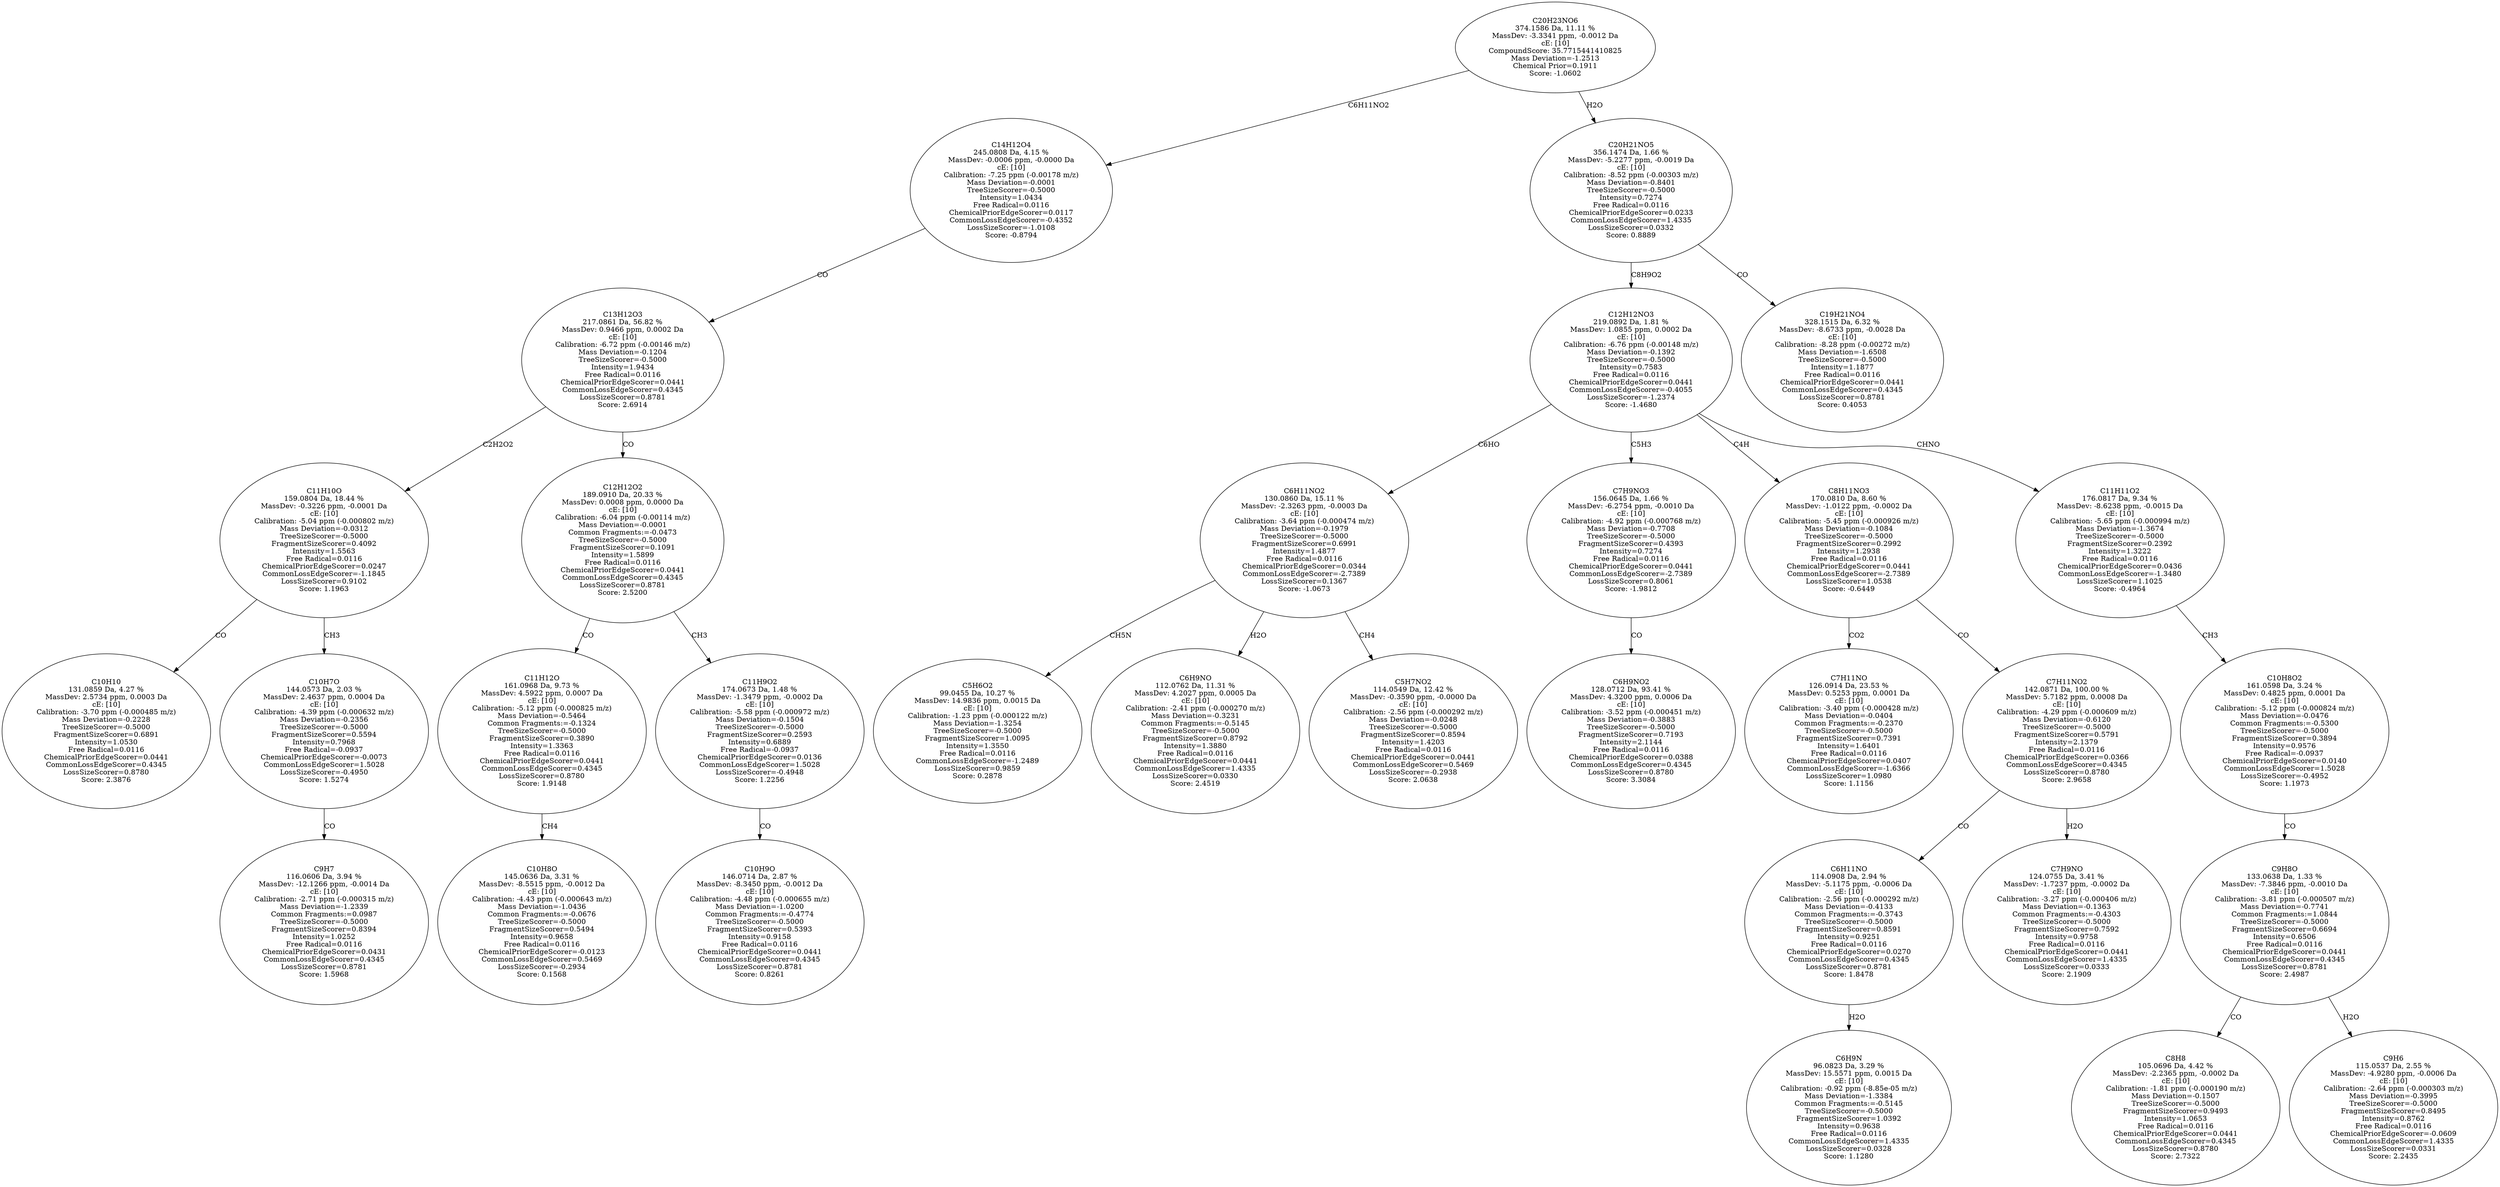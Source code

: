 strict digraph {
v1 [label="C10H10\n131.0859 Da, 4.27 %\nMassDev: 2.5734 ppm, 0.0003 Da\ncE: [10]\nCalibration: -3.70 ppm (-0.000485 m/z)\nMass Deviation=-0.2228\nTreeSizeScorer=-0.5000\nFragmentSizeScorer=0.6891\nIntensity=1.0530\nFree Radical=0.0116\nChemicalPriorEdgeScorer=0.0441\nCommonLossEdgeScorer=0.4345\nLossSizeScorer=0.8780\nScore: 2.3876"];
v2 [label="C9H7\n116.0606 Da, 3.94 %\nMassDev: -12.1266 ppm, -0.0014 Da\ncE: [10]\nCalibration: -2.71 ppm (-0.000315 m/z)\nMass Deviation=-1.2339\nCommon Fragments:=0.0987\nTreeSizeScorer=-0.5000\nFragmentSizeScorer=0.8394\nIntensity=1.0252\nFree Radical=0.0116\nChemicalPriorEdgeScorer=0.0431\nCommonLossEdgeScorer=0.4345\nLossSizeScorer=0.8781\nScore: 1.5968"];
v3 [label="C10H7O\n144.0573 Da, 2.03 %\nMassDev: 2.4637 ppm, 0.0004 Da\ncE: [10]\nCalibration: -4.39 ppm (-0.000632 m/z)\nMass Deviation=-0.2356\nTreeSizeScorer=-0.5000\nFragmentSizeScorer=0.5594\nIntensity=0.7968\nFree Radical=-0.0937\nChemicalPriorEdgeScorer=-0.0073\nCommonLossEdgeScorer=1.5028\nLossSizeScorer=-0.4950\nScore: 1.5274"];
v4 [label="C11H10O\n159.0804 Da, 18.44 %\nMassDev: -0.3226 ppm, -0.0001 Da\ncE: [10]\nCalibration: -5.04 ppm (-0.000802 m/z)\nMass Deviation=-0.0312\nTreeSizeScorer=-0.5000\nFragmentSizeScorer=0.4092\nIntensity=1.5563\nFree Radical=0.0116\nChemicalPriorEdgeScorer=0.0247\nCommonLossEdgeScorer=-1.1845\nLossSizeScorer=0.9102\nScore: 1.1963"];
v5 [label="C10H8O\n145.0636 Da, 3.31 %\nMassDev: -8.5515 ppm, -0.0012 Da\ncE: [10]\nCalibration: -4.43 ppm (-0.000643 m/z)\nMass Deviation=-1.0436\nCommon Fragments:=-0.0676\nTreeSizeScorer=-0.5000\nFragmentSizeScorer=0.5494\nIntensity=0.9658\nFree Radical=0.0116\nChemicalPriorEdgeScorer=-0.0123\nCommonLossEdgeScorer=0.5469\nLossSizeScorer=-0.2934\nScore: 0.1568"];
v6 [label="C11H12O\n161.0968 Da, 9.73 %\nMassDev: 4.5922 ppm, 0.0007 Da\ncE: [10]\nCalibration: -5.12 ppm (-0.000825 m/z)\nMass Deviation=-0.5464\nCommon Fragments:=-0.1324\nTreeSizeScorer=-0.5000\nFragmentSizeScorer=0.3890\nIntensity=1.3363\nFree Radical=0.0116\nChemicalPriorEdgeScorer=0.0441\nCommonLossEdgeScorer=0.4345\nLossSizeScorer=0.8780\nScore: 1.9148"];
v7 [label="C10H9O\n146.0714 Da, 2.87 %\nMassDev: -8.3450 ppm, -0.0012 Da\ncE: [10]\nCalibration: -4.48 ppm (-0.000655 m/z)\nMass Deviation=-1.0200\nCommon Fragments:=-0.4774\nTreeSizeScorer=-0.5000\nFragmentSizeScorer=0.5393\nIntensity=0.9158\nFree Radical=0.0116\nChemicalPriorEdgeScorer=0.0441\nCommonLossEdgeScorer=0.4345\nLossSizeScorer=0.8781\nScore: 0.8261"];
v8 [label="C11H9O2\n174.0673 Da, 1.48 %\nMassDev: -1.3479 ppm, -0.0002 Da\ncE: [10]\nCalibration: -5.58 ppm (-0.000972 m/z)\nMass Deviation=-0.1504\nTreeSizeScorer=-0.5000\nFragmentSizeScorer=0.2593\nIntensity=0.6889\nFree Radical=-0.0937\nChemicalPriorEdgeScorer=0.0136\nCommonLossEdgeScorer=1.5028\nLossSizeScorer=-0.4948\nScore: 1.2256"];
v9 [label="C12H12O2\n189.0910 Da, 20.33 %\nMassDev: 0.0008 ppm, 0.0000 Da\ncE: [10]\nCalibration: -6.04 ppm (-0.00114 m/z)\nMass Deviation=-0.0001\nCommon Fragments:=-0.0473\nTreeSizeScorer=-0.5000\nFragmentSizeScorer=0.1091\nIntensity=1.5899\nFree Radical=0.0116\nChemicalPriorEdgeScorer=0.0441\nCommonLossEdgeScorer=0.4345\nLossSizeScorer=0.8781\nScore: 2.5200"];
v10 [label="C13H12O3\n217.0861 Da, 56.82 %\nMassDev: 0.9466 ppm, 0.0002 Da\ncE: [10]\nCalibration: -6.72 ppm (-0.00146 m/z)\nMass Deviation=-0.1204\nTreeSizeScorer=-0.5000\nIntensity=1.9434\nFree Radical=0.0116\nChemicalPriorEdgeScorer=0.0441\nCommonLossEdgeScorer=0.4345\nLossSizeScorer=0.8781\nScore: 2.6914"];
v11 [label="C14H12O4\n245.0808 Da, 4.15 %\nMassDev: -0.0006 ppm, -0.0000 Da\ncE: [10]\nCalibration: -7.25 ppm (-0.00178 m/z)\nMass Deviation=-0.0001\nTreeSizeScorer=-0.5000\nIntensity=1.0434\nFree Radical=0.0116\nChemicalPriorEdgeScorer=0.0117\nCommonLossEdgeScorer=-0.4352\nLossSizeScorer=-1.0108\nScore: -0.8794"];
v12 [label="C5H6O2\n99.0455 Da, 10.27 %\nMassDev: 14.9836 ppm, 0.0015 Da\ncE: [10]\nCalibration: -1.23 ppm (-0.000122 m/z)\nMass Deviation=-1.3254\nTreeSizeScorer=-0.5000\nFragmentSizeScorer=1.0095\nIntensity=1.3550\nFree Radical=0.0116\nCommonLossEdgeScorer=-1.2489\nLossSizeScorer=0.9859\nScore: 0.2878"];
v13 [label="C6H9NO\n112.0762 Da, 11.31 %\nMassDev: 4.2027 ppm, 0.0005 Da\ncE: [10]\nCalibration: -2.41 ppm (-0.000270 m/z)\nMass Deviation=-0.3231\nCommon Fragments:=-0.5145\nTreeSizeScorer=-0.5000\nFragmentSizeScorer=0.8792\nIntensity=1.3880\nFree Radical=0.0116\nChemicalPriorEdgeScorer=0.0441\nCommonLossEdgeScorer=1.4335\nLossSizeScorer=0.0330\nScore: 2.4519"];
v14 [label="C5H7NO2\n114.0549 Da, 12.42 %\nMassDev: -0.3590 ppm, -0.0000 Da\ncE: [10]\nCalibration: -2.56 ppm (-0.000292 m/z)\nMass Deviation=-0.0248\nTreeSizeScorer=-0.5000\nFragmentSizeScorer=0.8594\nIntensity=1.4203\nFree Radical=0.0116\nChemicalPriorEdgeScorer=0.0441\nCommonLossEdgeScorer=0.5469\nLossSizeScorer=-0.2938\nScore: 2.0638"];
v15 [label="C6H11NO2\n130.0860 Da, 15.11 %\nMassDev: -2.3263 ppm, -0.0003 Da\ncE: [10]\nCalibration: -3.64 ppm (-0.000474 m/z)\nMass Deviation=-0.1979\nTreeSizeScorer=-0.5000\nFragmentSizeScorer=0.6991\nIntensity=1.4877\nFree Radical=0.0116\nChemicalPriorEdgeScorer=0.0344\nCommonLossEdgeScorer=-2.7389\nLossSizeScorer=0.1367\nScore: -1.0673"];
v16 [label="C6H9NO2\n128.0712 Da, 93.41 %\nMassDev: 4.3200 ppm, 0.0006 Da\ncE: [10]\nCalibration: -3.52 ppm (-0.000451 m/z)\nMass Deviation=-0.3883\nTreeSizeScorer=-0.5000\nFragmentSizeScorer=0.7193\nIntensity=2.1144\nFree Radical=0.0116\nChemicalPriorEdgeScorer=0.0388\nCommonLossEdgeScorer=0.4345\nLossSizeScorer=0.8780\nScore: 3.3084"];
v17 [label="C7H9NO3\n156.0645 Da, 1.66 %\nMassDev: -6.2754 ppm, -0.0010 Da\ncE: [10]\nCalibration: -4.92 ppm (-0.000768 m/z)\nMass Deviation=-0.7708\nTreeSizeScorer=-0.5000\nFragmentSizeScorer=0.4393\nIntensity=0.7274\nFree Radical=0.0116\nChemicalPriorEdgeScorer=0.0441\nCommonLossEdgeScorer=-2.7389\nLossSizeScorer=0.8061\nScore: -1.9812"];
v18 [label="C7H11NO\n126.0914 Da, 23.53 %\nMassDev: 0.5253 ppm, 0.0001 Da\ncE: [10]\nCalibration: -3.40 ppm (-0.000428 m/z)\nMass Deviation=-0.0404\nCommon Fragments:=-0.2370\nTreeSizeScorer=-0.5000\nFragmentSizeScorer=0.7391\nIntensity=1.6401\nFree Radical=0.0116\nChemicalPriorEdgeScorer=0.0407\nCommonLossEdgeScorer=-1.6366\nLossSizeScorer=1.0980\nScore: 1.1156"];
v19 [label="C6H9N\n96.0823 Da, 3.29 %\nMassDev: 15.5571 ppm, 0.0015 Da\ncE: [10]\nCalibration: -0.92 ppm (-8.85e-05 m/z)\nMass Deviation=-1.3384\nCommon Fragments:=-0.5145\nTreeSizeScorer=-0.5000\nFragmentSizeScorer=1.0392\nIntensity=0.9638\nFree Radical=0.0116\nCommonLossEdgeScorer=1.4335\nLossSizeScorer=0.0328\nScore: 1.1280"];
v20 [label="C6H11NO\n114.0908 Da, 2.94 %\nMassDev: -5.1175 ppm, -0.0006 Da\ncE: [10]\nCalibration: -2.56 ppm (-0.000292 m/z)\nMass Deviation=-0.4133\nCommon Fragments:=-0.3743\nTreeSizeScorer=-0.5000\nFragmentSizeScorer=0.8591\nIntensity=0.9251\nFree Radical=0.0116\nChemicalPriorEdgeScorer=0.0270\nCommonLossEdgeScorer=0.4345\nLossSizeScorer=0.8781\nScore: 1.8478"];
v21 [label="C7H9NO\n124.0755 Da, 3.41 %\nMassDev: -1.7237 ppm, -0.0002 Da\ncE: [10]\nCalibration: -3.27 ppm (-0.000406 m/z)\nMass Deviation=-0.1363\nCommon Fragments:=-0.4303\nTreeSizeScorer=-0.5000\nFragmentSizeScorer=0.7592\nIntensity=0.9758\nFree Radical=0.0116\nChemicalPriorEdgeScorer=0.0441\nCommonLossEdgeScorer=1.4335\nLossSizeScorer=0.0333\nScore: 2.1909"];
v22 [label="C7H11NO2\n142.0871 Da, 100.00 %\nMassDev: 5.7182 ppm, 0.0008 Da\ncE: [10]\nCalibration: -4.29 ppm (-0.000609 m/z)\nMass Deviation=-0.6120\nTreeSizeScorer=-0.5000\nFragmentSizeScorer=0.5791\nIntensity=2.1379\nFree Radical=0.0116\nChemicalPriorEdgeScorer=0.0366\nCommonLossEdgeScorer=0.4345\nLossSizeScorer=0.8780\nScore: 2.9658"];
v23 [label="C8H11NO3\n170.0810 Da, 8.60 %\nMassDev: -1.0122 ppm, -0.0002 Da\ncE: [10]\nCalibration: -5.45 ppm (-0.000926 m/z)\nMass Deviation=-0.1084\nTreeSizeScorer=-0.5000\nFragmentSizeScorer=0.2992\nIntensity=1.2938\nFree Radical=0.0116\nChemicalPriorEdgeScorer=0.0441\nCommonLossEdgeScorer=-2.7389\nLossSizeScorer=1.0538\nScore: -0.6449"];
v24 [label="C8H8\n105.0696 Da, 4.42 %\nMassDev: -2.2365 ppm, -0.0002 Da\ncE: [10]\nCalibration: -1.81 ppm (-0.000190 m/z)\nMass Deviation=-0.1507\nTreeSizeScorer=-0.5000\nFragmentSizeScorer=0.9493\nIntensity=1.0653\nFree Radical=0.0116\nChemicalPriorEdgeScorer=0.0441\nCommonLossEdgeScorer=0.4345\nLossSizeScorer=0.8780\nScore: 2.7322"];
v25 [label="C9H6\n115.0537 Da, 2.55 %\nMassDev: -4.9280 ppm, -0.0006 Da\ncE: [10]\nCalibration: -2.64 ppm (-0.000303 m/z)\nMass Deviation=-0.3995\nTreeSizeScorer=-0.5000\nFragmentSizeScorer=0.8495\nIntensity=0.8762\nFree Radical=0.0116\nChemicalPriorEdgeScorer=-0.0609\nCommonLossEdgeScorer=1.4335\nLossSizeScorer=0.0331\nScore: 2.2435"];
v26 [label="C9H8O\n133.0638 Da, 1.33 %\nMassDev: -7.3846 ppm, -0.0010 Da\ncE: [10]\nCalibration: -3.81 ppm (-0.000507 m/z)\nMass Deviation=-0.7741\nCommon Fragments:=1.0844\nTreeSizeScorer=-0.5000\nFragmentSizeScorer=0.6694\nIntensity=0.6506\nFree Radical=0.0116\nChemicalPriorEdgeScorer=0.0441\nCommonLossEdgeScorer=0.4345\nLossSizeScorer=0.8781\nScore: 2.4987"];
v27 [label="C10H8O2\n161.0598 Da, 3.24 %\nMassDev: 0.4825 ppm, 0.0001 Da\ncE: [10]\nCalibration: -5.12 ppm (-0.000824 m/z)\nMass Deviation=-0.0476\nCommon Fragments:=-0.5300\nTreeSizeScorer=-0.5000\nFragmentSizeScorer=0.3894\nIntensity=0.9576\nFree Radical=-0.0937\nChemicalPriorEdgeScorer=0.0140\nCommonLossEdgeScorer=1.5028\nLossSizeScorer=-0.4952\nScore: 1.1973"];
v28 [label="C11H11O2\n176.0817 Da, 9.34 %\nMassDev: -8.6238 ppm, -0.0015 Da\ncE: [10]\nCalibration: -5.65 ppm (-0.000994 m/z)\nMass Deviation=-1.3674\nTreeSizeScorer=-0.5000\nFragmentSizeScorer=0.2392\nIntensity=1.3222\nFree Radical=0.0116\nChemicalPriorEdgeScorer=0.0436\nCommonLossEdgeScorer=-1.3480\nLossSizeScorer=1.1025\nScore: -0.4964"];
v29 [label="C12H12NO3\n219.0892 Da, 1.81 %\nMassDev: 1.0855 ppm, 0.0002 Da\ncE: [10]\nCalibration: -6.76 ppm (-0.00148 m/z)\nMass Deviation=-0.1392\nTreeSizeScorer=-0.5000\nIntensity=0.7583\nFree Radical=0.0116\nChemicalPriorEdgeScorer=0.0441\nCommonLossEdgeScorer=-0.4055\nLossSizeScorer=-1.2374\nScore: -1.4680"];
v30 [label="C19H21NO4\n328.1515 Da, 6.32 %\nMassDev: -8.6733 ppm, -0.0028 Da\ncE: [10]\nCalibration: -8.28 ppm (-0.00272 m/z)\nMass Deviation=-1.6508\nTreeSizeScorer=-0.5000\nIntensity=1.1877\nFree Radical=0.0116\nChemicalPriorEdgeScorer=0.0441\nCommonLossEdgeScorer=0.4345\nLossSizeScorer=0.8781\nScore: 0.4053"];
v31 [label="C20H21NO5\n356.1474 Da, 1.66 %\nMassDev: -5.2277 ppm, -0.0019 Da\ncE: [10]\nCalibration: -8.52 ppm (-0.00303 m/z)\nMass Deviation=-0.8401\nTreeSizeScorer=-0.5000\nIntensity=0.7274\nFree Radical=0.0116\nChemicalPriorEdgeScorer=0.0233\nCommonLossEdgeScorer=1.4335\nLossSizeScorer=0.0332\nScore: 0.8889"];
v32 [label="C20H23NO6\n374.1586 Da, 11.11 %\nMassDev: -3.3341 ppm, -0.0012 Da\ncE: [10]\nCompoundScore: 35.7715441410825\nMass Deviation=-1.2513\nChemical Prior=0.1911\nScore: -1.0602"];
v4 -> v1 [label="CO"];
v3 -> v2 [label="CO"];
v4 -> v3 [label="CH3"];
v10 -> v4 [label="C2H2O2"];
v6 -> v5 [label="CH4"];
v9 -> v6 [label="CO"];
v8 -> v7 [label="CO"];
v9 -> v8 [label="CH3"];
v10 -> v9 [label="CO"];
v11 -> v10 [label="CO"];
v32 -> v11 [label="C6H11NO2"];
v15 -> v12 [label="CH5N"];
v15 -> v13 [label="H2O"];
v15 -> v14 [label="CH4"];
v29 -> v15 [label="C6HO"];
v17 -> v16 [label="CO"];
v29 -> v17 [label="C5H3"];
v23 -> v18 [label="CO2"];
v20 -> v19 [label="H2O"];
v22 -> v20 [label="CO"];
v22 -> v21 [label="H2O"];
v23 -> v22 [label="CO"];
v29 -> v23 [label="C4H"];
v26 -> v24 [label="CO"];
v26 -> v25 [label="H2O"];
v27 -> v26 [label="CO"];
v28 -> v27 [label="CH3"];
v29 -> v28 [label="CHNO"];
v31 -> v29 [label="C8H9O2"];
v31 -> v30 [label="CO"];
v32 -> v31 [label="H2O"];
}